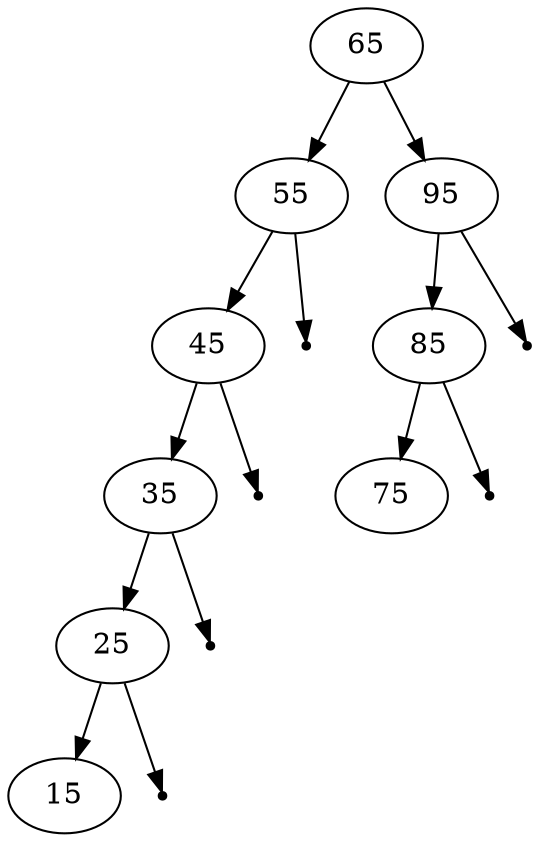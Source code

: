digraph G { 
  graph [ordering="out"];
  null0 [shape=point];
  null1 [shape=point];
  null2 [shape=point];
  null3 [shape=point];
  null4 [shape=point];
  null5 [shape=point];
  65 -> 55
  65 -> 95
  95 -> 85
  95 -> null0
  85 -> 75
  85 -> null5

  55 -> 45
  55 -> null4
  45 -> 35
  45 -> null1
  35 -> 25
  35 -> null2
  25 -> 15
  25 -> null3
}


